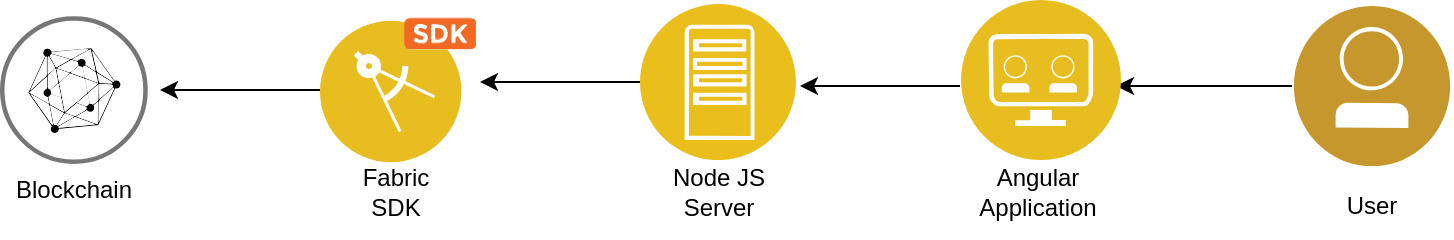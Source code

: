 <mxfile version="10.8.4" type="device"><diagram id="0d7cefc2-ccd6-e077-73ed-a8e48b0cddf6" name="Page-1"><mxGraphModel dx="898" dy="524" grid="1" gridSize="10" guides="1" tooltips="1" connect="1" arrows="1" fold="1" page="1" pageScale="1" pageWidth="1169" pageHeight="827" background="#ffffff" math="0" shadow="0"><root><mxCell id="0"/><mxCell id="1" parent="0"/><mxCell id="VhT7-nMNcmgcrvaBhkBU-163" value="" style="edgeStyle=orthogonalEdgeStyle;rounded=0;orthogonalLoop=1;jettySize=auto;html=1;" edge="1" parent="1" source="VhT7-nMNcmgcrvaBhkBU-120"><mxGeometry relative="1" as="geometry"><mxPoint x="380" y="402" as="targetPoint"/></mxGeometry></mxCell><mxCell id="VhT7-nMNcmgcrvaBhkBU-120" value="" style="aspect=fixed;perimeter=ellipsePerimeter;html=1;align=center;shadow=0;dashed=0;fontColor=#4277BB;labelBackgroundColor=#ffffff;fontSize=12;spacingTop=3;image;image=img/lib/ibm/blockchain/client_application.svg;" vertex="1" parent="1"><mxGeometry x="460" y="363" width="78" height="78" as="geometry"/></mxCell><mxCell id="VhT7-nMNcmgcrvaBhkBU-121" value="" style="aspect=fixed;perimeter=ellipsePerimeter;html=1;align=center;shadow=0;dashed=0;fontColor=#4277BB;labelBackgroundColor=#ffffff;fontSize=12;spacingTop=3;image;image=img/lib/ibm/blockchain/blockchain_developer.svg;" vertex="1" parent="1"><mxGeometry x="946" y="360" width="80" height="80" as="geometry"/></mxCell><mxCell id="VhT7-nMNcmgcrvaBhkBU-123" value="" style="aspect=fixed;perimeter=ellipsePerimeter;html=1;align=center;shadow=0;dashed=0;fontColor=#4277BB;labelBackgroundColor=#ffffff;fontSize=12;spacingTop=3;image;image=img/lib/ibm/blockchain/hyperledger_fabric.svg;" vertex="1" parent="1"><mxGeometry x="300" y="365" width="74" height="74" as="geometry"/></mxCell><mxCell id="VhT7-nMNcmgcrvaBhkBU-125" value="User" style="text;html=1;strokeColor=none;fillColor=none;align=center;verticalAlign=middle;whiteSpace=wrap;rounded=0;" vertex="1" parent="1"><mxGeometry x="966" y="450" width="40" height="20" as="geometry"/></mxCell><mxCell id="VhT7-nMNcmgcrvaBhkBU-161" value="" style="edgeStyle=orthogonalEdgeStyle;rounded=0;orthogonalLoop=1;jettySize=auto;html=1;" edge="1" parent="1" source="VhT7-nMNcmgcrvaBhkBU-128"><mxGeometry relative="1" as="geometry"><mxPoint x="540" y="398" as="targetPoint"/></mxGeometry></mxCell><mxCell id="VhT7-nMNcmgcrvaBhkBU-128" value="&lt;br&gt;&lt;br&gt;" style="aspect=fixed;perimeter=ellipsePerimeter;html=1;align=center;shadow=0;dashed=0;fontColor=#4277BB;labelBackgroundColor=#ffffff;fontSize=12;spacingTop=3;image;image=img/lib/ibm/applications/app_server.svg;" vertex="1" parent="1"><mxGeometry x="620" y="359" width="78" height="78" as="geometry"/></mxCell><mxCell id="VhT7-nMNcmgcrvaBhkBU-137" value="Blockchain" style="text;html=1;strokeColor=none;fillColor=none;align=center;verticalAlign=middle;whiteSpace=wrap;rounded=0;" vertex="1" parent="1"><mxGeometry x="317" y="442" width="40" height="20" as="geometry"/></mxCell><mxCell id="VhT7-nMNcmgcrvaBhkBU-140" value="Fabric SDK" style="text;html=1;strokeColor=none;fillColor=none;align=center;verticalAlign=middle;whiteSpace=wrap;rounded=0;" vertex="1" parent="1"><mxGeometry x="478" y="443" width="40" height="20" as="geometry"/></mxCell><mxCell id="VhT7-nMNcmgcrvaBhkBU-144" value="Angular&lt;br&gt;Application&lt;br&gt;" style="text;html=1;strokeColor=none;fillColor=none;align=center;verticalAlign=middle;whiteSpace=wrap;rounded=0;" vertex="1" parent="1"><mxGeometry x="799" y="443" width="40" height="20" as="geometry"/></mxCell><mxCell id="VhT7-nMNcmgcrvaBhkBU-145" value="Node JS Server" style="text;html=1;strokeColor=none;fillColor=none;align=center;verticalAlign=middle;whiteSpace=wrap;rounded=0;" vertex="1" parent="1"><mxGeometry x="633.5" y="443" width="51" height="20" as="geometry"/></mxCell><mxCell id="VhT7-nMNcmgcrvaBhkBU-146" value="" style="shape=image;html=1;verticalAlign=top;verticalLabelPosition=bottom;labelBackgroundColor=#ffffff;imageAspect=0;aspect=fixed;image=https://cdn3.iconfinder.com/data/icons/letters-and-numbers-1/32/number_1_blue-128.png;align=center;" vertex="1" parent="1"><mxGeometry x="893" y="379" width="18" height="18" as="geometry"/></mxCell><mxCell id="VhT7-nMNcmgcrvaBhkBU-147" value="" style="shape=image;html=1;verticalAlign=top;verticalLabelPosition=bottom;labelBackgroundColor=#ffffff;imageAspect=0;aspect=fixed;image=https://cdn3.iconfinder.com/data/icons/letters-and-numbers-1/32/number_2_blue-128.png;align=center;" vertex="1" parent="1"><mxGeometry x="730" y="378" width="18" height="18" as="geometry"/></mxCell><mxCell id="VhT7-nMNcmgcrvaBhkBU-148" value="" style="shape=image;html=1;verticalAlign=top;verticalLabelPosition=bottom;labelBackgroundColor=#ffffff;imageAspect=0;aspect=fixed;image=https://cdn3.iconfinder.com/data/icons/letters-and-numbers-1/32/number_3_blue-128.png;align=center;" vertex="1" parent="1"><mxGeometry x="570" y="377" width="18" height="18" as="geometry"/></mxCell><mxCell id="VhT7-nMNcmgcrvaBhkBU-153" value="" style="shape=image;html=1;verticalAlign=top;verticalLabelPosition=bottom;labelBackgroundColor=#ffffff;imageAspect=0;aspect=fixed;image=https://cdn3.iconfinder.com/data/icons/letters-and-numbers-1/32/number_4_blue-128.png;align=center;" vertex="1" parent="1"><mxGeometry x="410" y="382" width="18" height="18" as="geometry"/></mxCell><mxCell id="VhT7-nMNcmgcrvaBhkBU-159" value="" style="edgeStyle=orthogonalEdgeStyle;rounded=0;orthogonalLoop=1;jettySize=auto;html=1;" edge="1" parent="1"><mxGeometry relative="1" as="geometry"><mxPoint x="780" y="400" as="sourcePoint"/><mxPoint x="700" y="400" as="targetPoint"/></mxGeometry></mxCell><mxCell id="VhT7-nMNcmgcrvaBhkBU-157" value="" style="edgeStyle=orthogonalEdgeStyle;rounded=0;orthogonalLoop=1;jettySize=auto;html=1;" edge="1" parent="1" source="VhT7-nMNcmgcrvaBhkBU-121"><mxGeometry relative="1" as="geometry"><mxPoint x="930" y="400" as="sourcePoint"/><mxPoint x="858" y="400" as="targetPoint"/></mxGeometry></mxCell><mxCell id="VhT7-nMNcmgcrvaBhkBU-164" value="" style="aspect=fixed;perimeter=ellipsePerimeter;html=1;align=center;shadow=0;dashed=0;fontColor=#4277BB;labelBackgroundColor=#ffffff;fontSize=12;spacingTop=3;image;image=img/lib/ibm/applications/api_developer_portal.svg;" vertex="1" parent="1"><mxGeometry x="780.5" y="357" width="80" height="80" as="geometry"/></mxCell></root></mxGraphModel></diagram></mxfile>